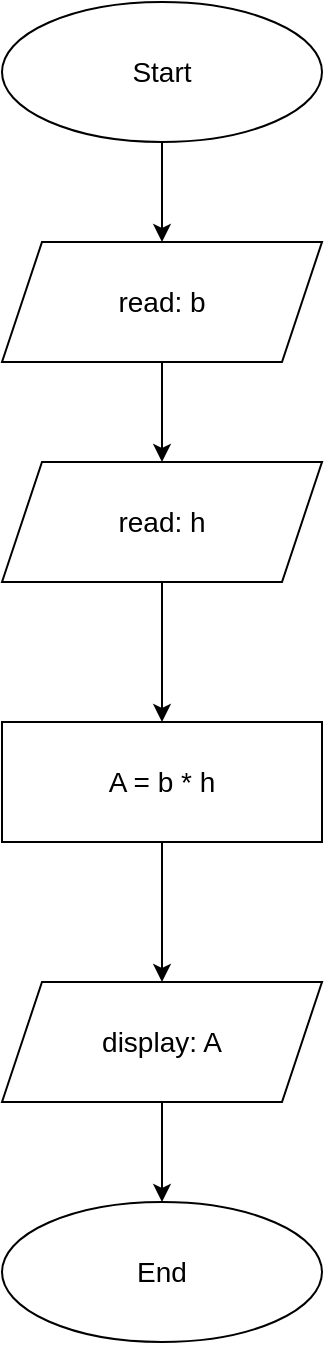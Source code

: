 <mxfile version="21.7.5" type="device">
  <diagram name="Page-1" id="HAakQ6Pj620qyvjRwoKp">
    <mxGraphModel dx="864" dy="516" grid="1" gridSize="10" guides="1" tooltips="1" connect="1" arrows="1" fold="1" page="1" pageScale="1" pageWidth="850" pageHeight="1100" math="0" shadow="0">
      <root>
        <mxCell id="0" />
        <mxCell id="1" parent="0" />
        <mxCell id="7sfniu3rV8QgPWGTxk1b-3" value="" style="edgeStyle=orthogonalEdgeStyle;rounded=0;orthogonalLoop=1;jettySize=auto;html=1;" parent="1" source="7sfniu3rV8QgPWGTxk1b-1" target="7sfniu3rV8QgPWGTxk1b-2" edge="1">
          <mxGeometry relative="1" as="geometry" />
        </mxCell>
        <mxCell id="7sfniu3rV8QgPWGTxk1b-1" value="&lt;font style=&quot;font-size: 14px;&quot;&gt;Start&lt;/font&gt;" style="ellipse;whiteSpace=wrap;html=1;" parent="1" vertex="1">
          <mxGeometry x="320" y="50" width="160" height="70" as="geometry" />
        </mxCell>
        <mxCell id="7sfniu3rV8QgPWGTxk1b-5" value="" style="edgeStyle=orthogonalEdgeStyle;rounded=0;orthogonalLoop=1;jettySize=auto;html=1;" parent="1" source="7sfniu3rV8QgPWGTxk1b-2" target="7sfniu3rV8QgPWGTxk1b-4" edge="1">
          <mxGeometry relative="1" as="geometry" />
        </mxCell>
        <mxCell id="7sfniu3rV8QgPWGTxk1b-2" value="&lt;font style=&quot;font-size: 14px;&quot;&gt;read: b&lt;/font&gt;" style="shape=parallelogram;perimeter=parallelogramPerimeter;whiteSpace=wrap;html=1;fixedSize=1;" parent="1" vertex="1">
          <mxGeometry x="320" y="170" width="160" height="60" as="geometry" />
        </mxCell>
        <mxCell id="7sfniu3rV8QgPWGTxk1b-7" value="" style="edgeStyle=orthogonalEdgeStyle;rounded=0;orthogonalLoop=1;jettySize=auto;html=1;" parent="1" source="7sfniu3rV8QgPWGTxk1b-4" target="7sfniu3rV8QgPWGTxk1b-6" edge="1">
          <mxGeometry relative="1" as="geometry" />
        </mxCell>
        <mxCell id="7sfniu3rV8QgPWGTxk1b-4" value="&lt;font style=&quot;font-size: 14px;&quot;&gt;read: h&lt;/font&gt;" style="shape=parallelogram;perimeter=parallelogramPerimeter;whiteSpace=wrap;html=1;fixedSize=1;" parent="1" vertex="1">
          <mxGeometry x="320" y="280" width="160" height="60" as="geometry" />
        </mxCell>
        <mxCell id="7sfniu3rV8QgPWGTxk1b-9" value="" style="edgeStyle=orthogonalEdgeStyle;rounded=0;orthogonalLoop=1;jettySize=auto;html=1;" parent="1" source="7sfniu3rV8QgPWGTxk1b-6" edge="1">
          <mxGeometry relative="1" as="geometry">
            <mxPoint x="400" y="540" as="targetPoint" />
          </mxGeometry>
        </mxCell>
        <mxCell id="7sfniu3rV8QgPWGTxk1b-6" value="&lt;font style=&quot;font-size: 14px;&quot;&gt;A = b * h&lt;/font&gt;" style="whiteSpace=wrap;html=1;" parent="1" vertex="1">
          <mxGeometry x="320" y="410" width="160" height="60" as="geometry" />
        </mxCell>
        <mxCell id="7sfniu3rV8QgPWGTxk1b-10" value="&lt;font style=&quot;font-size: 14px;&quot;&gt;End&lt;/font&gt;" style="ellipse;whiteSpace=wrap;html=1;" parent="1" vertex="1">
          <mxGeometry x="320" y="650" width="160" height="70" as="geometry" />
        </mxCell>
        <mxCell id="7sfniu3rV8QgPWGTxk1b-13" value="" style="edgeStyle=orthogonalEdgeStyle;rounded=0;orthogonalLoop=1;jettySize=auto;html=1;" parent="1" source="7sfniu3rV8QgPWGTxk1b-12" target="7sfniu3rV8QgPWGTxk1b-10" edge="1">
          <mxGeometry relative="1" as="geometry" />
        </mxCell>
        <mxCell id="7sfniu3rV8QgPWGTxk1b-12" value="&lt;font style=&quot;font-size: 14px;&quot;&gt;display: A&lt;/font&gt;" style="shape=parallelogram;perimeter=parallelogramPerimeter;whiteSpace=wrap;html=1;fixedSize=1;" parent="1" vertex="1">
          <mxGeometry x="320" y="540" width="160" height="60" as="geometry" />
        </mxCell>
      </root>
    </mxGraphModel>
  </diagram>
</mxfile>

